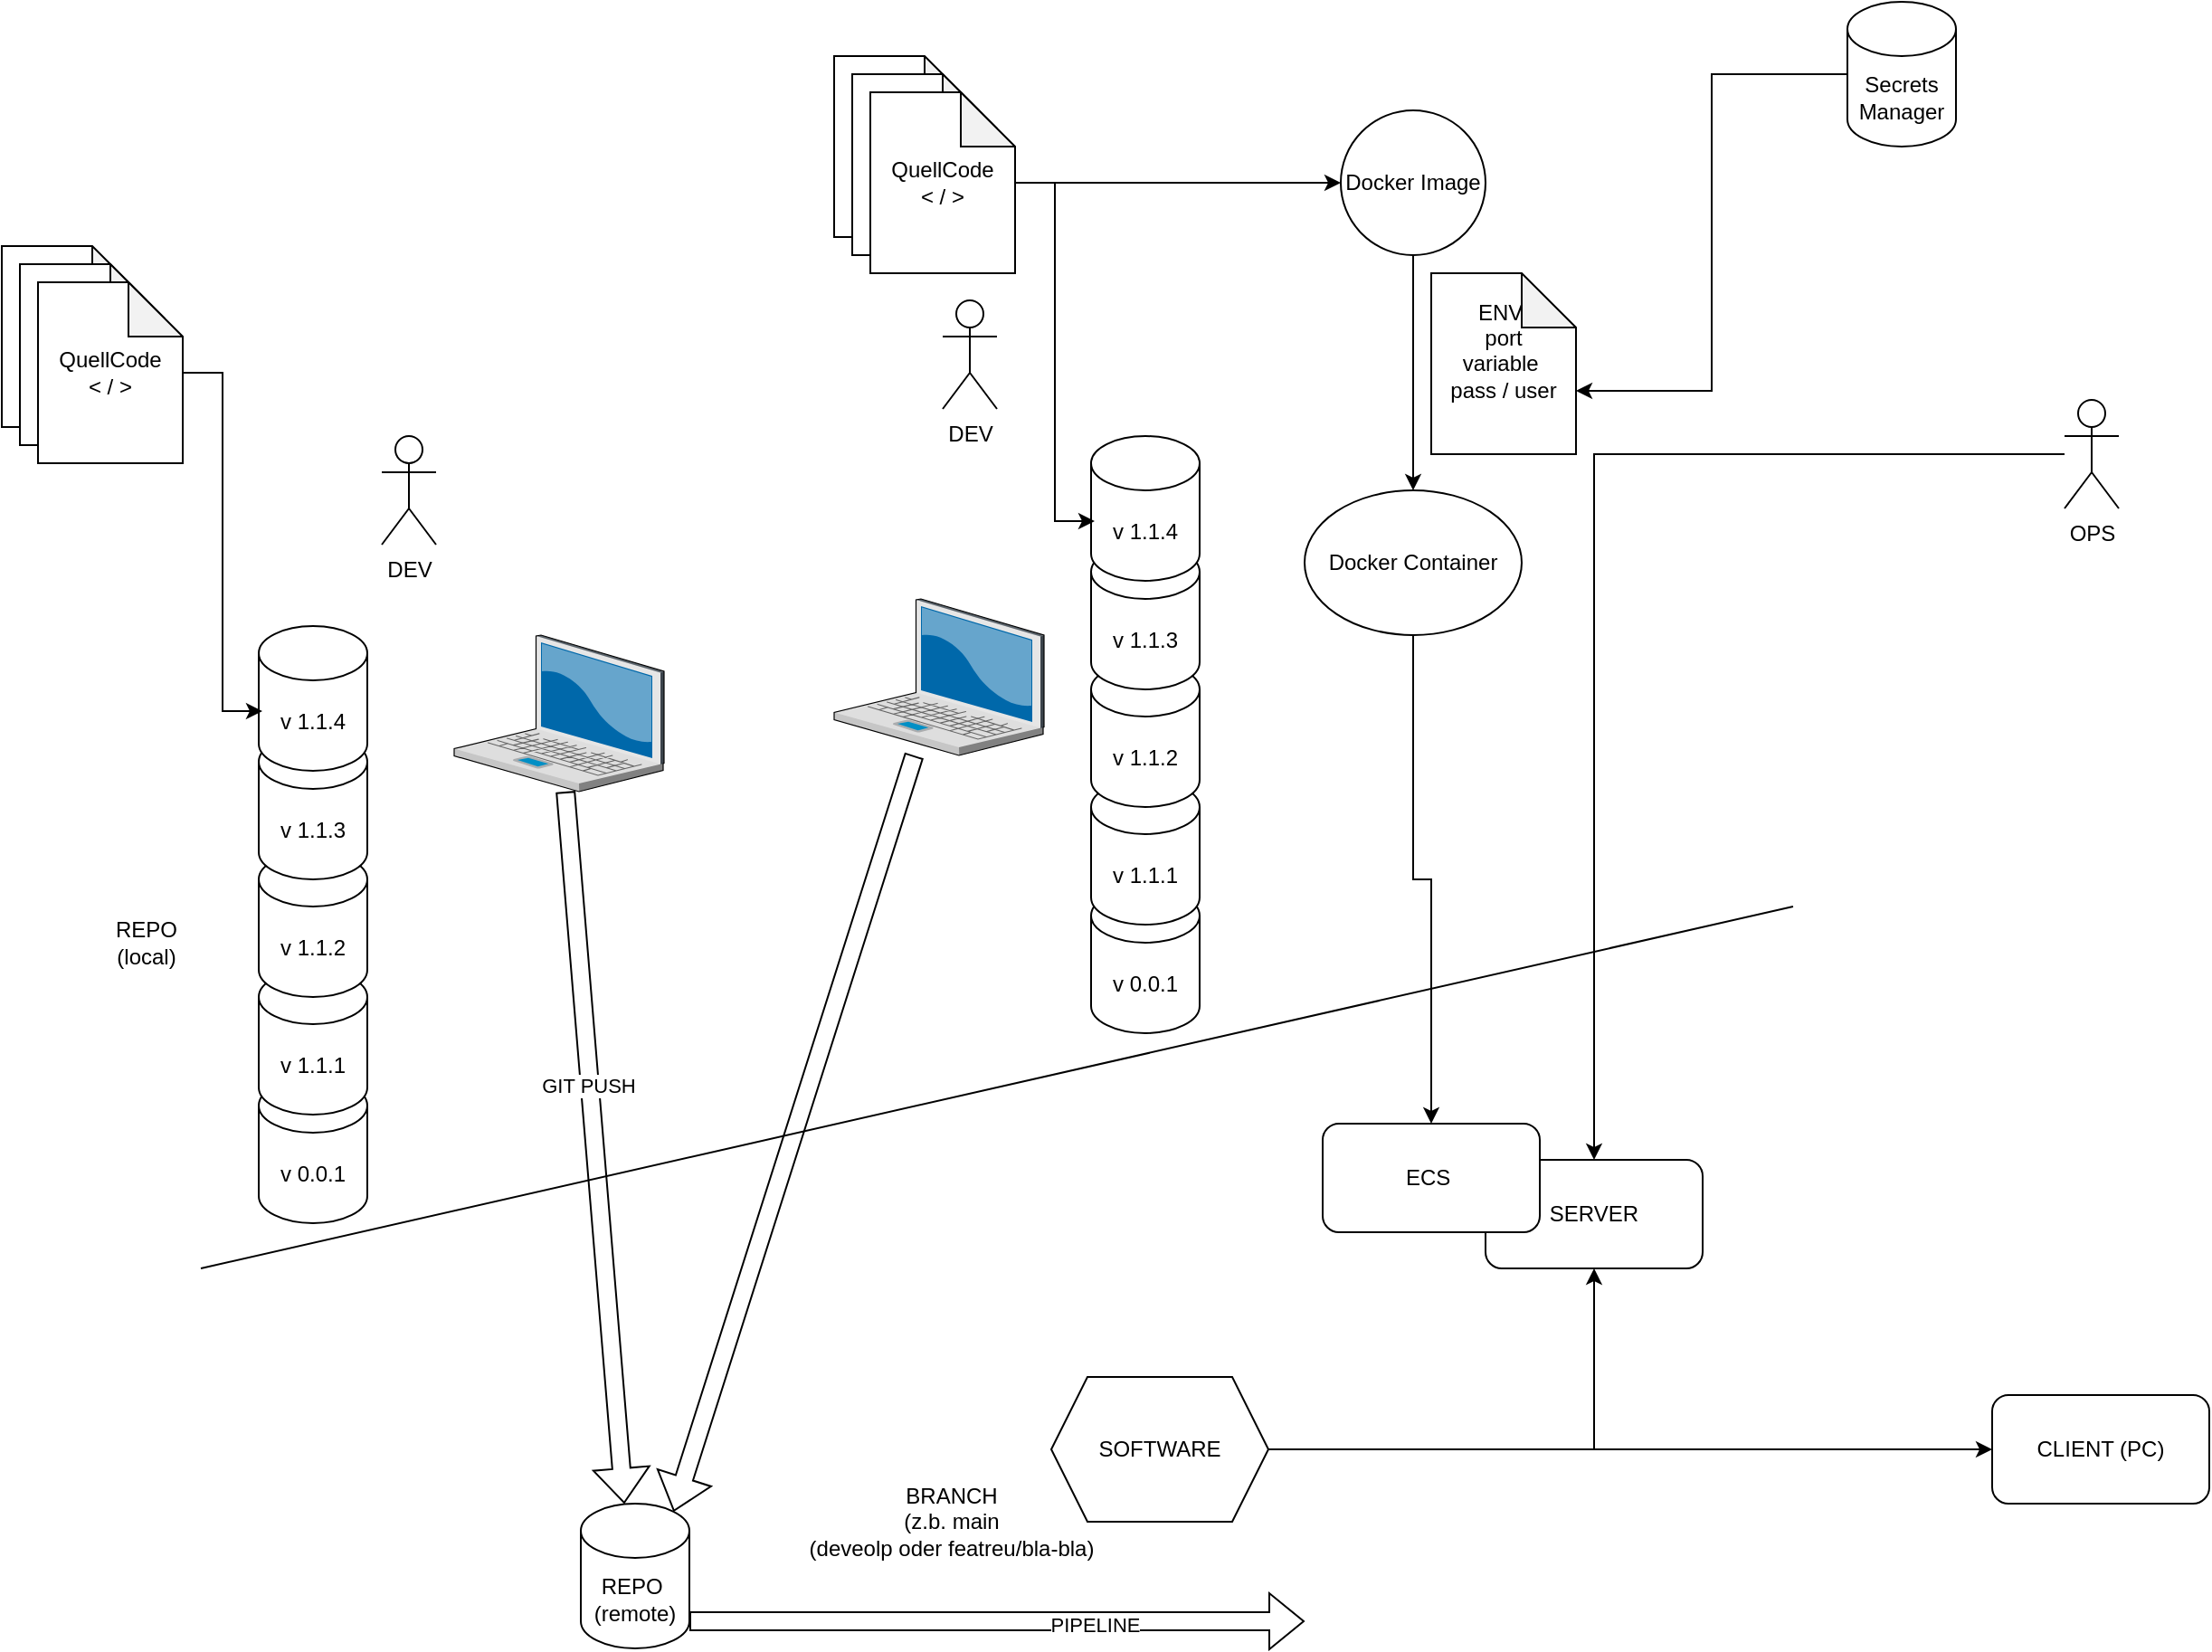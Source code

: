 <mxfile version="24.6.4" type="device">
  <diagram name="Seite-1" id="04WMFu2XbxAi0Gb0O8UC">
    <mxGraphModel dx="2270" dy="2281" grid="1" gridSize="10" guides="1" tooltips="1" connect="1" arrows="1" fold="1" page="1" pageScale="1" pageWidth="827" pageHeight="1169" math="0" shadow="0">
      <root>
        <mxCell id="0" />
        <mxCell id="1" parent="0" />
        <mxCell id="q8OtwesBFGutgxQmco77-1" value="DEV" style="shape=umlActor;verticalLabelPosition=bottom;verticalAlign=top;html=1;outlineConnect=0;" vertex="1" parent="1">
          <mxGeometry x="-60" y="150" width="30" height="60" as="geometry" />
        </mxCell>
        <mxCell id="q8OtwesBFGutgxQmco77-43" style="edgeStyle=orthogonalEdgeStyle;rounded=0;orthogonalLoop=1;jettySize=auto;html=1;entryX=0.5;entryY=0;entryDx=0;entryDy=0;" edge="1" parent="1" source="q8OtwesBFGutgxQmco77-2" target="q8OtwesBFGutgxQmco77-35">
          <mxGeometry relative="1" as="geometry" />
        </mxCell>
        <mxCell id="q8OtwesBFGutgxQmco77-2" value="OPS" style="shape=umlActor;verticalLabelPosition=bottom;verticalAlign=top;html=1;outlineConnect=0;" vertex="1" parent="1">
          <mxGeometry x="870" y="130" width="30" height="60" as="geometry" />
        </mxCell>
        <mxCell id="q8OtwesBFGutgxQmco77-3" value="" style="verticalLabelPosition=bottom;sketch=0;aspect=fixed;html=1;verticalAlign=top;strokeColor=none;align=center;outlineConnect=0;shape=mxgraph.citrix.laptop_2;" vertex="1" parent="1">
          <mxGeometry x="-20" y="260" width="116" height="86.5" as="geometry" />
        </mxCell>
        <mxCell id="q8OtwesBFGutgxQmco77-5" value="QuellCode&lt;div&gt;&amp;lt; / &amp;gt;&lt;/div&gt;" style="shape=note;whiteSpace=wrap;html=1;backgroundOutline=1;darkOpacity=0.05;" vertex="1" parent="1">
          <mxGeometry x="-270" y="45" width="80" height="100" as="geometry" />
        </mxCell>
        <mxCell id="q8OtwesBFGutgxQmco77-6" value="QuellCode&lt;div&gt;&amp;lt; / &amp;gt;&lt;/div&gt;" style="shape=note;whiteSpace=wrap;html=1;backgroundOutline=1;darkOpacity=0.05;" vertex="1" parent="1">
          <mxGeometry x="-260" y="55" width="80" height="100" as="geometry" />
        </mxCell>
        <mxCell id="q8OtwesBFGutgxQmco77-7" value="QuellCode&lt;div&gt;&amp;lt; / &amp;gt;&lt;/div&gt;" style="shape=note;whiteSpace=wrap;html=1;backgroundOutline=1;darkOpacity=0.05;" vertex="1" parent="1">
          <mxGeometry x="-250" y="65" width="80" height="100" as="geometry" />
        </mxCell>
        <mxCell id="q8OtwesBFGutgxQmco77-9" value="v 0.0.1&lt;div&gt;&lt;/div&gt;" style="shape=cylinder3;whiteSpace=wrap;html=1;boundedLbl=1;backgroundOutline=1;size=15;" vertex="1" parent="1">
          <mxGeometry x="-128" y="505" width="60" height="80" as="geometry" />
        </mxCell>
        <mxCell id="q8OtwesBFGutgxQmco77-10" value="v 1.1.1&lt;div&gt;&lt;/div&gt;" style="shape=cylinder3;whiteSpace=wrap;html=1;boundedLbl=1;backgroundOutline=1;size=15;" vertex="1" parent="1">
          <mxGeometry x="-128" y="445" width="60" height="80" as="geometry" />
        </mxCell>
        <mxCell id="q8OtwesBFGutgxQmco77-11" value="v 1.1.2&lt;div&gt;&lt;/div&gt;" style="shape=cylinder3;whiteSpace=wrap;html=1;boundedLbl=1;backgroundOutline=1;size=15;" vertex="1" parent="1">
          <mxGeometry x="-128" y="380" width="60" height="80" as="geometry" />
        </mxCell>
        <mxCell id="q8OtwesBFGutgxQmco77-12" value="v 1.1.3&lt;div&gt;&lt;/div&gt;" style="shape=cylinder3;whiteSpace=wrap;html=1;boundedLbl=1;backgroundOutline=1;size=15;" vertex="1" parent="1">
          <mxGeometry x="-128" y="315" width="60" height="80" as="geometry" />
        </mxCell>
        <mxCell id="q8OtwesBFGutgxQmco77-13" value="v 1.1.4&lt;div&gt;&lt;/div&gt;" style="shape=cylinder3;whiteSpace=wrap;html=1;boundedLbl=1;backgroundOutline=1;size=15;" vertex="1" parent="1">
          <mxGeometry x="-128" y="255" width="60" height="80" as="geometry" />
        </mxCell>
        <mxCell id="q8OtwesBFGutgxQmco77-14" style="edgeStyle=orthogonalEdgeStyle;rounded=0;orthogonalLoop=1;jettySize=auto;html=1;entryX=0.033;entryY=0.588;entryDx=0;entryDy=0;entryPerimeter=0;" edge="1" parent="1" source="q8OtwesBFGutgxQmco77-7" target="q8OtwesBFGutgxQmco77-13">
          <mxGeometry relative="1" as="geometry">
            <Array as="points">
              <mxPoint x="-148" y="115" />
              <mxPoint x="-148" y="302" />
            </Array>
          </mxGeometry>
        </mxCell>
        <mxCell id="q8OtwesBFGutgxQmco77-15" value="REPO&amp;nbsp;&lt;div&gt;(remote)&lt;/div&gt;" style="shape=cylinder3;whiteSpace=wrap;html=1;boundedLbl=1;backgroundOutline=1;size=15;" vertex="1" parent="1">
          <mxGeometry x="50" y="740" width="60" height="80" as="geometry" />
        </mxCell>
        <mxCell id="q8OtwesBFGutgxQmco77-16" value="" style="endArrow=none;html=1;rounded=0;" edge="1" parent="1">
          <mxGeometry width="50" height="50" relative="1" as="geometry">
            <mxPoint x="-160" y="610" as="sourcePoint" />
            <mxPoint x="720" y="410" as="targetPoint" />
          </mxGeometry>
        </mxCell>
        <mxCell id="q8OtwesBFGutgxQmco77-17" value="" style="shape=flexArrow;endArrow=classic;html=1;rounded=0;entryX=0.4;entryY=0;entryDx=0;entryDy=0;entryPerimeter=0;" edge="1" parent="1" source="q8OtwesBFGutgxQmco77-3" target="q8OtwesBFGutgxQmco77-15">
          <mxGeometry width="50" height="50" relative="1" as="geometry">
            <mxPoint x="360" y="440" as="sourcePoint" />
            <mxPoint x="410" y="390" as="targetPoint" />
          </mxGeometry>
        </mxCell>
        <mxCell id="q8OtwesBFGutgxQmco77-18" value="GIT PUSH" style="edgeLabel;html=1;align=center;verticalAlign=middle;resizable=0;points=[];" vertex="1" connectable="0" parent="q8OtwesBFGutgxQmco77-17">
          <mxGeometry x="-0.174" y="-1" relative="1" as="geometry">
            <mxPoint as="offset" />
          </mxGeometry>
        </mxCell>
        <mxCell id="q8OtwesBFGutgxQmco77-20" value="QuellCode&lt;div&gt;&amp;lt; / &amp;gt;&lt;/div&gt;" style="shape=note;whiteSpace=wrap;html=1;backgroundOutline=1;darkOpacity=0.05;" vertex="1" parent="1">
          <mxGeometry x="190" y="-60" width="80" height="100" as="geometry" />
        </mxCell>
        <mxCell id="q8OtwesBFGutgxQmco77-21" value="QuellCode&lt;div&gt;&amp;lt; / &amp;gt;&lt;/div&gt;" style="shape=note;whiteSpace=wrap;html=1;backgroundOutline=1;darkOpacity=0.05;" vertex="1" parent="1">
          <mxGeometry x="200" y="-50" width="80" height="100" as="geometry" />
        </mxCell>
        <mxCell id="q8OtwesBFGutgxQmco77-45" style="edgeStyle=orthogonalEdgeStyle;rounded=0;orthogonalLoop=1;jettySize=auto;html=1;" edge="1" parent="1" source="q8OtwesBFGutgxQmco77-22" target="q8OtwesBFGutgxQmco77-44">
          <mxGeometry relative="1" as="geometry" />
        </mxCell>
        <mxCell id="q8OtwesBFGutgxQmco77-22" value="QuellCode&lt;div&gt;&amp;lt; / &amp;gt;&lt;/div&gt;" style="shape=note;whiteSpace=wrap;html=1;backgroundOutline=1;darkOpacity=0.05;" vertex="1" parent="1">
          <mxGeometry x="210" y="-40" width="80" height="100" as="geometry" />
        </mxCell>
        <mxCell id="q8OtwesBFGutgxQmco77-23" value="v 0.0.1&lt;div&gt;&lt;/div&gt;" style="shape=cylinder3;whiteSpace=wrap;html=1;boundedLbl=1;backgroundOutline=1;size=15;" vertex="1" parent="1">
          <mxGeometry x="332" y="400" width="60" height="80" as="geometry" />
        </mxCell>
        <mxCell id="q8OtwesBFGutgxQmco77-24" value="v 1.1.1&lt;div&gt;&lt;/div&gt;" style="shape=cylinder3;whiteSpace=wrap;html=1;boundedLbl=1;backgroundOutline=1;size=15;" vertex="1" parent="1">
          <mxGeometry x="332" y="340" width="60" height="80" as="geometry" />
        </mxCell>
        <mxCell id="q8OtwesBFGutgxQmco77-25" value="v 1.1.2&lt;div&gt;&lt;/div&gt;" style="shape=cylinder3;whiteSpace=wrap;html=1;boundedLbl=1;backgroundOutline=1;size=15;" vertex="1" parent="1">
          <mxGeometry x="332" y="275" width="60" height="80" as="geometry" />
        </mxCell>
        <mxCell id="q8OtwesBFGutgxQmco77-26" value="v 1.1.3&lt;div&gt;&lt;/div&gt;" style="shape=cylinder3;whiteSpace=wrap;html=1;boundedLbl=1;backgroundOutline=1;size=15;" vertex="1" parent="1">
          <mxGeometry x="332" y="210" width="60" height="80" as="geometry" />
        </mxCell>
        <mxCell id="q8OtwesBFGutgxQmco77-27" value="v 1.1.4&lt;div&gt;&lt;/div&gt;" style="shape=cylinder3;whiteSpace=wrap;html=1;boundedLbl=1;backgroundOutline=1;size=15;" vertex="1" parent="1">
          <mxGeometry x="332" y="150" width="60" height="80" as="geometry" />
        </mxCell>
        <mxCell id="q8OtwesBFGutgxQmco77-28" style="edgeStyle=orthogonalEdgeStyle;rounded=0;orthogonalLoop=1;jettySize=auto;html=1;entryX=0.033;entryY=0.588;entryDx=0;entryDy=0;entryPerimeter=0;" edge="1" parent="1" source="q8OtwesBFGutgxQmco77-22" target="q8OtwesBFGutgxQmco77-27">
          <mxGeometry relative="1" as="geometry">
            <Array as="points">
              <mxPoint x="312" y="10" />
              <mxPoint x="312" y="197" />
            </Array>
          </mxGeometry>
        </mxCell>
        <mxCell id="q8OtwesBFGutgxQmco77-29" value="" style="verticalLabelPosition=bottom;sketch=0;aspect=fixed;html=1;verticalAlign=top;strokeColor=none;align=center;outlineConnect=0;shape=mxgraph.citrix.laptop_2;" vertex="1" parent="1">
          <mxGeometry x="190" y="240" width="116" height="86.5" as="geometry" />
        </mxCell>
        <mxCell id="q8OtwesBFGutgxQmco77-31" value="DEV" style="shape=umlActor;verticalLabelPosition=bottom;verticalAlign=top;html=1;outlineConnect=0;" vertex="1" parent="1">
          <mxGeometry x="250" y="75" width="30" height="60" as="geometry" />
        </mxCell>
        <mxCell id="q8OtwesBFGutgxQmco77-32" value="" style="shape=flexArrow;endArrow=classic;html=1;rounded=0;entryX=0.855;entryY=0;entryDx=0;entryDy=4.35;entryPerimeter=0;" edge="1" parent="1" source="q8OtwesBFGutgxQmco77-29" target="q8OtwesBFGutgxQmco77-15">
          <mxGeometry width="50" height="50" relative="1" as="geometry">
            <mxPoint x="360" y="500" as="sourcePoint" />
            <mxPoint x="410" y="450" as="targetPoint" />
          </mxGeometry>
        </mxCell>
        <mxCell id="q8OtwesBFGutgxQmco77-33" value="BRANCH&lt;div&gt;(z.b. main&lt;/div&gt;&lt;div&gt;(deveolp oder featreu/bla-bla)&lt;/div&gt;" style="text;html=1;align=center;verticalAlign=middle;whiteSpace=wrap;rounded=0;" vertex="1" parent="1">
          <mxGeometry x="140" y="710" width="230" height="80" as="geometry" />
        </mxCell>
        <mxCell id="q8OtwesBFGutgxQmco77-34" value="" style="shape=flexArrow;endArrow=classic;html=1;rounded=0;exitX=1;exitY=1;exitDx=0;exitDy=-15;exitPerimeter=0;" edge="1" parent="1" source="q8OtwesBFGutgxQmco77-15">
          <mxGeometry width="50" height="50" relative="1" as="geometry">
            <mxPoint x="360" y="600" as="sourcePoint" />
            <mxPoint x="450" y="805" as="targetPoint" />
          </mxGeometry>
        </mxCell>
        <mxCell id="q8OtwesBFGutgxQmco77-40" value="PIPELINE" style="edgeLabel;html=1;align=center;verticalAlign=middle;resizable=0;points=[];" vertex="1" connectable="0" parent="q8OtwesBFGutgxQmco77-34">
          <mxGeometry x="0.315" y="-2" relative="1" as="geometry">
            <mxPoint as="offset" />
          </mxGeometry>
        </mxCell>
        <mxCell id="q8OtwesBFGutgxQmco77-35" value="SERVER" style="rounded=1;whiteSpace=wrap;html=1;" vertex="1" parent="1">
          <mxGeometry x="550" y="550" width="120" height="60" as="geometry" />
        </mxCell>
        <mxCell id="q8OtwesBFGutgxQmco77-36" value="CLIENT (PC)" style="rounded=1;whiteSpace=wrap;html=1;" vertex="1" parent="1">
          <mxGeometry x="830" y="680" width="120" height="60" as="geometry" />
        </mxCell>
        <mxCell id="q8OtwesBFGutgxQmco77-38" value="REPO&lt;div&gt;(local)&lt;/div&gt;" style="text;html=1;align=center;verticalAlign=middle;whiteSpace=wrap;rounded=0;" vertex="1" parent="1">
          <mxGeometry x="-220" y="415" width="60" height="30" as="geometry" />
        </mxCell>
        <mxCell id="q8OtwesBFGutgxQmco77-41" style="edgeStyle=orthogonalEdgeStyle;rounded=0;orthogonalLoop=1;jettySize=auto;html=1;" edge="1" parent="1" source="q8OtwesBFGutgxQmco77-39" target="q8OtwesBFGutgxQmco77-35">
          <mxGeometry relative="1" as="geometry" />
        </mxCell>
        <mxCell id="q8OtwesBFGutgxQmco77-42" style="edgeStyle=orthogonalEdgeStyle;rounded=0;orthogonalLoop=1;jettySize=auto;html=1;entryX=0;entryY=0.5;entryDx=0;entryDy=0;" edge="1" parent="1" source="q8OtwesBFGutgxQmco77-39" target="q8OtwesBFGutgxQmco77-36">
          <mxGeometry relative="1" as="geometry" />
        </mxCell>
        <mxCell id="q8OtwesBFGutgxQmco77-39" value="SOFTWARE" style="shape=hexagon;perimeter=hexagonPerimeter2;whiteSpace=wrap;html=1;fixedSize=1;" vertex="1" parent="1">
          <mxGeometry x="310" y="670" width="120" height="80" as="geometry" />
        </mxCell>
        <mxCell id="q8OtwesBFGutgxQmco77-47" style="edgeStyle=orthogonalEdgeStyle;rounded=0;orthogonalLoop=1;jettySize=auto;html=1;entryX=0.5;entryY=0;entryDx=0;entryDy=0;" edge="1" parent="1" source="q8OtwesBFGutgxQmco77-44" target="q8OtwesBFGutgxQmco77-46">
          <mxGeometry relative="1" as="geometry" />
        </mxCell>
        <mxCell id="q8OtwesBFGutgxQmco77-44" value="Docker Image" style="ellipse;whiteSpace=wrap;html=1;aspect=fixed;" vertex="1" parent="1">
          <mxGeometry x="470" y="-30" width="80" height="80" as="geometry" />
        </mxCell>
        <mxCell id="q8OtwesBFGutgxQmco77-49" style="edgeStyle=orthogonalEdgeStyle;rounded=0;orthogonalLoop=1;jettySize=auto;html=1;" edge="1" parent="1" source="q8OtwesBFGutgxQmco77-46" target="q8OtwesBFGutgxQmco77-48">
          <mxGeometry relative="1" as="geometry" />
        </mxCell>
        <mxCell id="q8OtwesBFGutgxQmco77-46" value="Docker Container" style="ellipse;whiteSpace=wrap;html=1;" vertex="1" parent="1">
          <mxGeometry x="450" y="180" width="120" height="80" as="geometry" />
        </mxCell>
        <mxCell id="q8OtwesBFGutgxQmco77-48" value="ECS&amp;nbsp;" style="rounded=1;whiteSpace=wrap;html=1;" vertex="1" parent="1">
          <mxGeometry x="460" y="530" width="120" height="60" as="geometry" />
        </mxCell>
        <mxCell id="q8OtwesBFGutgxQmco77-51" value="ENV&amp;nbsp;&lt;br&gt;port&lt;div&gt;variable&amp;nbsp;&lt;/div&gt;&lt;div&gt;pass / user&lt;/div&gt;&lt;div&gt;&lt;br&gt;&lt;/div&gt;" style="shape=note;whiteSpace=wrap;html=1;backgroundOutline=1;darkOpacity=0.05;" vertex="1" parent="1">
          <mxGeometry x="520" y="60" width="80" height="100" as="geometry" />
        </mxCell>
        <mxCell id="q8OtwesBFGutgxQmco77-52" value="Secrets Manager" style="shape=cylinder3;whiteSpace=wrap;html=1;boundedLbl=1;backgroundOutline=1;size=15;" vertex="1" parent="1">
          <mxGeometry x="750" y="-90" width="60" height="80" as="geometry" />
        </mxCell>
        <mxCell id="q8OtwesBFGutgxQmco77-53" style="edgeStyle=orthogonalEdgeStyle;rounded=0;orthogonalLoop=1;jettySize=auto;html=1;entryX=0;entryY=0;entryDx=80;entryDy=65;entryPerimeter=0;" edge="1" parent="1" source="q8OtwesBFGutgxQmco77-52" target="q8OtwesBFGutgxQmco77-51">
          <mxGeometry relative="1" as="geometry" />
        </mxCell>
      </root>
    </mxGraphModel>
  </diagram>
</mxfile>
